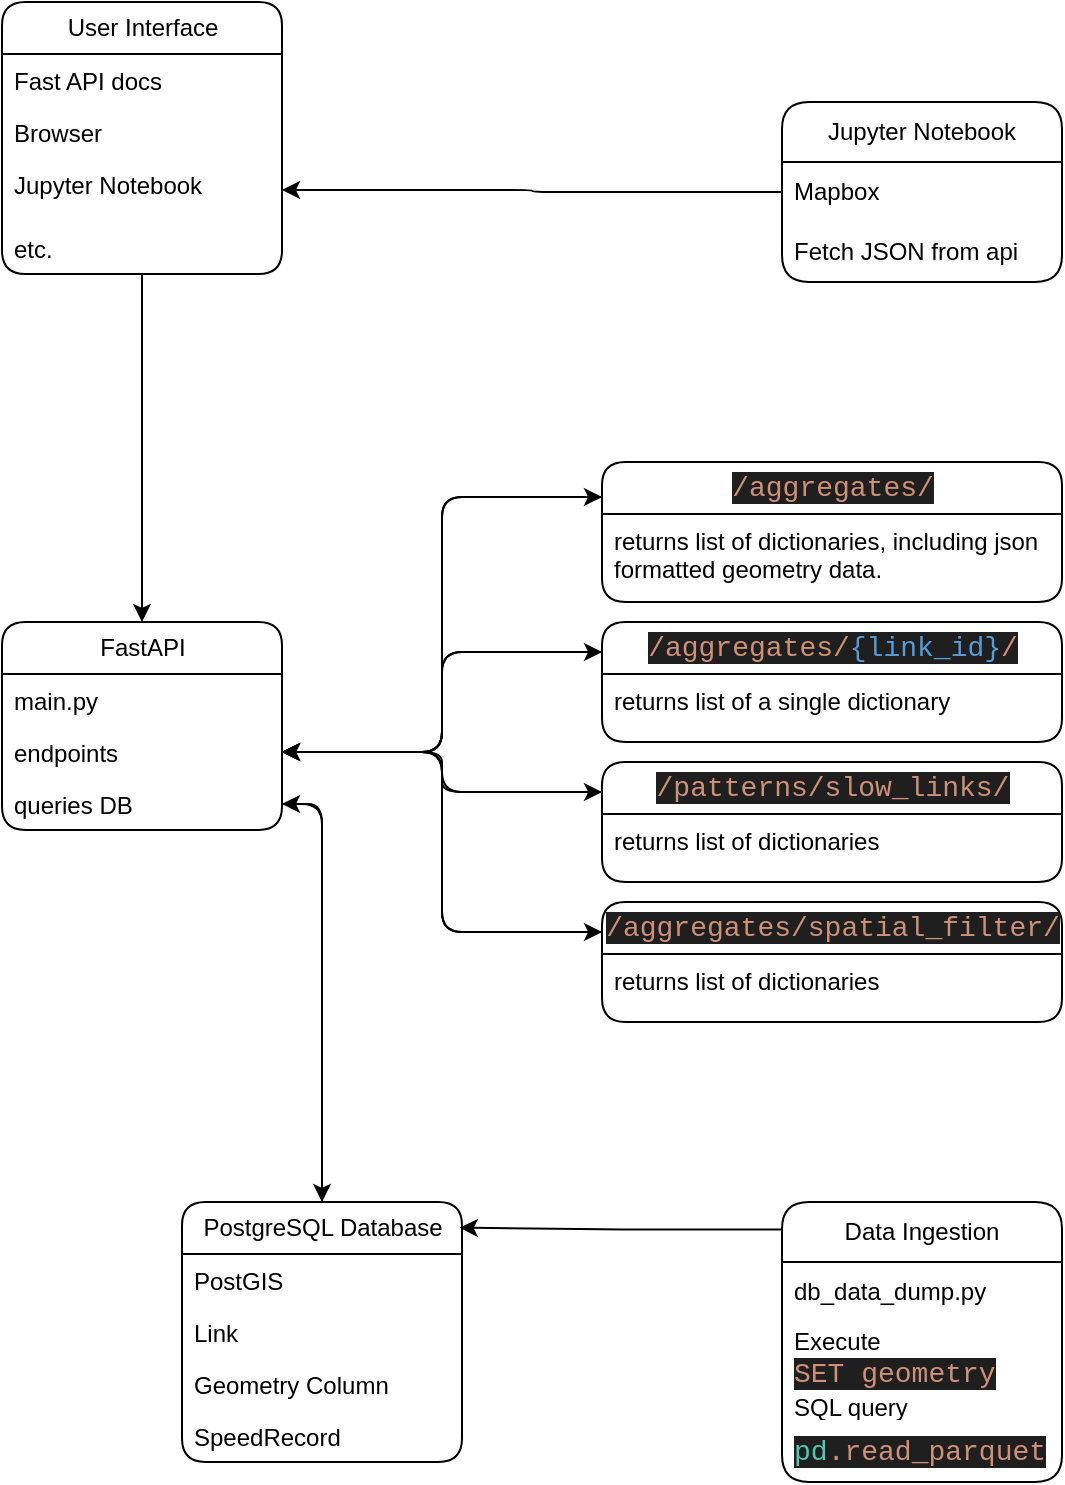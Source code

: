 <mxfile version="27.0.1">
  <diagram name="Page-1" id="yghveTz_ZI2WeUzNJZ3u">
    <mxGraphModel dx="1722" dy="953" grid="1" gridSize="10" guides="1" tooltips="1" connect="1" arrows="0" fold="1" page="1" pageScale="1" pageWidth="850" pageHeight="1100" background="light-dark(#FFFFFF,#1A1A1A)" math="0" shadow="0">
      <root>
        <mxCell id="0" />
        <mxCell id="1" parent="0" />
        <mxCell id="DK7Z-vyXW3vnFTn4phnp-17" style="edgeStyle=orthogonalEdgeStyle;rounded=1;orthogonalLoop=1;jettySize=auto;html=1;entryX=0.5;entryY=0;entryDx=0;entryDy=0;labelBackgroundColor=none;fontColor=default;" edge="1" parent="1" source="k6WkVf92p5_3MgV4niu0-2" target="k6WkVf92p5_3MgV4niu0-16">
          <mxGeometry relative="1" as="geometry">
            <mxPoint x="400" y="490" as="targetPoint" />
          </mxGeometry>
        </mxCell>
        <mxCell id="k6WkVf92p5_3MgV4niu0-2" value="User Interface" style="swimlane;fontStyle=0;childLayout=stackLayout;horizontal=1;startSize=26;horizontalStack=0;resizeParent=1;resizeParentMax=0;resizeLast=0;collapsible=1;marginBottom=0;html=1;fillColor=none;rounded=1;labelBackgroundColor=none;" parent="1" vertex="1">
          <mxGeometry x="250" y="180" width="140" height="136" as="geometry">
            <mxRectangle x="200" y="50" width="120" height="30" as="alternateBounds" />
          </mxGeometry>
        </mxCell>
        <mxCell id="k6WkVf92p5_3MgV4niu0-3" value="Fast API docs" style="text;strokeColor=none;fillColor=none;align=left;verticalAlign=top;spacingLeft=4;spacingRight=4;overflow=hidden;rotatable=0;points=[[0,0.5],[1,0.5]];portConstraint=eastwest;whiteSpace=wrap;html=1;rounded=1;labelBackgroundColor=none;" parent="k6WkVf92p5_3MgV4niu0-2" vertex="1">
          <mxGeometry y="26" width="140" height="26" as="geometry" />
        </mxCell>
        <mxCell id="k6WkVf92p5_3MgV4niu0-4" value="Browser" style="text;strokeColor=none;fillColor=none;align=left;verticalAlign=top;spacingLeft=4;spacingRight=4;overflow=hidden;rotatable=0;points=[[0,0.5],[1,0.5]];portConstraint=eastwest;whiteSpace=wrap;html=1;rounded=1;labelBackgroundColor=none;" parent="k6WkVf92p5_3MgV4niu0-2" vertex="1">
          <mxGeometry y="52" width="140" height="26" as="geometry" />
        </mxCell>
        <mxCell id="k6WkVf92p5_3MgV4niu0-5" value="Jupyter Notebook" style="text;strokeColor=none;fillColor=none;align=left;verticalAlign=top;spacingLeft=4;spacingRight=4;overflow=hidden;rotatable=0;points=[[0,0.5],[1,0.5]];portConstraint=eastwest;whiteSpace=wrap;html=1;rounded=1;labelBackgroundColor=none;" parent="k6WkVf92p5_3MgV4niu0-2" vertex="1">
          <mxGeometry y="78" width="140" height="32" as="geometry" />
        </mxCell>
        <mxCell id="k6WkVf92p5_3MgV4niu0-10" value="etc." style="text;strokeColor=none;fillColor=none;align=left;verticalAlign=top;spacingLeft=4;spacingRight=4;overflow=hidden;rotatable=0;points=[[0,0.5],[1,0.5]];portConstraint=eastwest;whiteSpace=wrap;html=1;rounded=1;labelBackgroundColor=none;" parent="k6WkVf92p5_3MgV4niu0-2" vertex="1">
          <mxGeometry y="110" width="140" height="26" as="geometry" />
        </mxCell>
        <mxCell id="DK7Z-vyXW3vnFTn4phnp-20" style="edgeStyle=orthogonalEdgeStyle;rounded=1;orthogonalLoop=1;jettySize=auto;html=1;exitX=0.5;exitY=0;exitDx=0;exitDy=0;entryX=1;entryY=0.5;entryDx=0;entryDy=0;labelBackgroundColor=none;fontColor=default;" edge="1" parent="1" source="k6WkVf92p5_3MgV4niu0-11" target="k6WkVf92p5_3MgV4niu0-19">
          <mxGeometry relative="1" as="geometry" />
        </mxCell>
        <mxCell id="k6WkVf92p5_3MgV4niu0-11" value="PostgreSQL Database" style="swimlane;fontStyle=0;childLayout=stackLayout;horizontal=1;startSize=26;fillColor=none;horizontalStack=0;resizeParent=1;resizeParentMax=0;resizeLast=0;collapsible=1;marginBottom=0;html=1;rounded=1;labelBackgroundColor=none;" parent="1" vertex="1">
          <mxGeometry x="340" y="780" width="140" height="130" as="geometry" />
        </mxCell>
        <mxCell id="k6WkVf92p5_3MgV4niu0-12" value="PostGIS" style="text;strokeColor=none;fillColor=none;align=left;verticalAlign=top;spacingLeft=4;spacingRight=4;overflow=hidden;rotatable=0;points=[[0,0.5],[1,0.5]];portConstraint=eastwest;whiteSpace=wrap;html=1;rounded=1;labelBackgroundColor=none;" parent="k6WkVf92p5_3MgV4niu0-11" vertex="1">
          <mxGeometry y="26" width="140" height="26" as="geometry" />
        </mxCell>
        <mxCell id="k6WkVf92p5_3MgV4niu0-13" value="Link" style="text;strokeColor=none;fillColor=none;align=left;verticalAlign=top;spacingLeft=4;spacingRight=4;overflow=hidden;rotatable=0;points=[[0,0.5],[1,0.5]];portConstraint=eastwest;whiteSpace=wrap;html=1;rounded=1;labelBackgroundColor=none;" parent="k6WkVf92p5_3MgV4niu0-11" vertex="1">
          <mxGeometry y="52" width="140" height="26" as="geometry" />
        </mxCell>
        <mxCell id="k6WkVf92p5_3MgV4niu0-15" value="Geometry Column" style="text;strokeColor=none;fillColor=none;align=left;verticalAlign=top;spacingLeft=4;spacingRight=4;overflow=hidden;rotatable=0;points=[[0,0.5],[1,0.5]];portConstraint=eastwest;whiteSpace=wrap;html=1;rounded=1;labelBackgroundColor=none;" parent="k6WkVf92p5_3MgV4niu0-11" vertex="1">
          <mxGeometry y="78" width="140" height="26" as="geometry" />
        </mxCell>
        <mxCell id="k6WkVf92p5_3MgV4niu0-14" value="SpeedRecord" style="text;strokeColor=none;fillColor=none;align=left;verticalAlign=top;spacingLeft=4;spacingRight=4;overflow=hidden;rotatable=0;points=[[0,0.5],[1,0.5]];portConstraint=eastwest;whiteSpace=wrap;html=1;rounded=1;labelBackgroundColor=none;" parent="k6WkVf92p5_3MgV4niu0-11" vertex="1">
          <mxGeometry y="104" width="140" height="26" as="geometry" />
        </mxCell>
        <mxCell id="k6WkVf92p5_3MgV4niu0-16" value="FastAPI" style="swimlane;fontStyle=0;childLayout=stackLayout;horizontal=1;startSize=26;fillColor=none;horizontalStack=0;resizeParent=1;resizeParentMax=0;resizeLast=0;collapsible=1;marginBottom=0;html=1;movable=1;resizable=1;rotatable=1;deletable=1;editable=1;locked=0;connectable=1;rounded=1;labelBackgroundColor=none;" parent="1" vertex="1">
          <mxGeometry x="250" y="490" width="140" height="104" as="geometry" />
        </mxCell>
        <mxCell id="k6WkVf92p5_3MgV4niu0-17" value="main.py" style="text;strokeColor=none;fillColor=none;align=left;verticalAlign=top;spacingLeft=4;spacingRight=4;overflow=hidden;rotatable=1;points=[[0,0.5],[1,0.5]];portConstraint=eastwest;whiteSpace=wrap;html=1;movable=1;resizable=1;deletable=1;editable=1;locked=0;connectable=1;rounded=1;labelBackgroundColor=none;" parent="k6WkVf92p5_3MgV4niu0-16" vertex="1">
          <mxGeometry y="26" width="140" height="26" as="geometry" />
        </mxCell>
        <mxCell id="k6WkVf92p5_3MgV4niu0-18" value="endpoints" style="text;strokeColor=none;fillColor=none;align=left;verticalAlign=top;spacingLeft=4;spacingRight=4;overflow=hidden;rotatable=1;points=[[0,0.5],[1,0.5]];portConstraint=eastwest;whiteSpace=wrap;html=1;movable=1;resizable=1;deletable=1;editable=1;locked=0;connectable=1;rounded=1;labelBackgroundColor=none;" parent="k6WkVf92p5_3MgV4niu0-16" vertex="1">
          <mxGeometry y="52" width="140" height="26" as="geometry" />
        </mxCell>
        <mxCell id="k6WkVf92p5_3MgV4niu0-19" value="queries DB" style="text;strokeColor=none;fillColor=none;align=left;verticalAlign=top;spacingLeft=4;spacingRight=4;overflow=hidden;rotatable=1;points=[[0,0.5],[1,0.5]];portConstraint=eastwest;whiteSpace=wrap;html=1;movable=1;resizable=1;deletable=1;editable=1;locked=0;connectable=1;rounded=1;labelBackgroundColor=none;" parent="k6WkVf92p5_3MgV4niu0-16" vertex="1">
          <mxGeometry y="78" width="140" height="26" as="geometry" />
        </mxCell>
        <mxCell id="DK7Z-vyXW3vnFTn4phnp-21" style="edgeStyle=orthogonalEdgeStyle;rounded=1;orthogonalLoop=1;jettySize=auto;html=1;exitX=0;exitY=0.25;exitDx=0;exitDy=0;entryX=1;entryY=0.5;entryDx=0;entryDy=0;labelBackgroundColor=none;fontColor=default;" edge="1" parent="1" source="k6WkVf92p5_3MgV4niu0-20" target="k6WkVf92p5_3MgV4niu0-18">
          <mxGeometry relative="1" as="geometry" />
        </mxCell>
        <mxCell id="k6WkVf92p5_3MgV4niu0-20" value="&lt;div data-darkreader-inline-bgcolor=&quot;&quot; data-darkreader-inline-color=&quot;&quot; style=&quot;font-family: Consolas, &amp;quot;Courier New&amp;quot;, monospace; font-size: 14px; line-height: 19px; white-space-collapse: preserve; --darkreader-inline-color: var(--darkreader-text-3e3e3e, #c1bbb3); --darkreader-inline-bgcolor: var(--darkreader-background-d2d2d2, #313638);&quot;&gt;&lt;div data-darkreader-inline-bgcolor=&quot;&quot; data-darkreader-inline-color=&quot;&quot; style=&quot;line-height: 19px; --darkreader-inline-color: var(--darkreader-text-cccccc, #c8c3bc); --darkreader-inline-bgcolor: var(--darkreader-background-1f1f1f, #17191a);&quot;&gt;&lt;span data-darkreader-inline-color=&quot;&quot; style=&quot;--darkreader-inline-color: var(--darkreader-text-ce9178, #cf947b); background-color: light-dark(rgb(31, 31, 31), rgb(26, 26, 26));&quot;&gt;&lt;font style=&quot;color: light-dark(rgb(206, 145, 120), rgb(255, 181, 112));&quot;&gt;/aggregates/&lt;/font&gt;&lt;/span&gt;&lt;/div&gt;&lt;/div&gt;" style="swimlane;fontStyle=0;childLayout=stackLayout;horizontal=1;startSize=26;fillColor=none;horizontalStack=0;resizeParent=1;resizeParentMax=0;resizeLast=0;collapsible=1;marginBottom=0;html=1;movable=1;resizable=1;rotatable=1;deletable=1;editable=1;locked=0;connectable=1;rounded=1;labelBackgroundColor=none;" parent="1" vertex="1">
          <mxGeometry x="550" y="410" width="230" height="70" as="geometry" />
        </mxCell>
        <mxCell id="k6WkVf92p5_3MgV4niu0-21" value="returns list of dictionaries, including json formatted geometry data." style="text;strokeColor=none;fillColor=none;align=left;verticalAlign=top;spacingLeft=4;spacingRight=4;overflow=hidden;rotatable=1;points=[[0,0.5],[1,0.5]];portConstraint=eastwest;whiteSpace=wrap;html=1;movable=1;resizable=1;deletable=1;editable=1;locked=0;connectable=1;rounded=1;labelBackgroundColor=none;" parent="k6WkVf92p5_3MgV4niu0-20" vertex="1">
          <mxGeometry y="26" width="230" height="44" as="geometry" />
        </mxCell>
        <mxCell id="DK7Z-vyXW3vnFTn4phnp-22" style="edgeStyle=orthogonalEdgeStyle;rounded=1;orthogonalLoop=1;jettySize=auto;html=1;exitX=0;exitY=0.25;exitDx=0;exitDy=0;entryX=1;entryY=0.5;entryDx=0;entryDy=0;labelBackgroundColor=none;fontColor=default;" edge="1" parent="1" source="WqStAZTgpM98kzrqg9aF-1" target="k6WkVf92p5_3MgV4niu0-18">
          <mxGeometry relative="1" as="geometry" />
        </mxCell>
        <mxCell id="WqStAZTgpM98kzrqg9aF-1" value="&lt;div data-darkreader-inline-bgcolor=&quot;&quot; data-darkreader-inline-color=&quot;&quot; style=&quot;font-family: Consolas, &amp;quot;Courier New&amp;quot;, monospace; font-size: 14px; line-height: 19px; white-space-collapse: preserve; --darkreader-inline-color: var(--darkreader-text-3e3e3e, #c1bbb3); --darkreader-inline-bgcolor: var(--darkreader-background-d2d2d2, #313638);&quot;&gt;&lt;div data-darkreader-inline-bgcolor=&quot;&quot; data-darkreader-inline-color=&quot;&quot; style=&quot;line-height: 19px; --darkreader-inline-color: var(--darkreader-text-3e3e3e, #c1bbb3); --darkreader-inline-bgcolor: var(--darkreader-background-d2d2d2, #313638);&quot;&gt;&lt;div data-darkreader-inline-bgcolor=&quot;&quot; data-darkreader-inline-color=&quot;&quot; style=&quot;line-height: 19px; --darkreader-inline-color: var(--darkreader-text-cccccc, #c8c3bc); --darkreader-inline-bgcolor: var(--darkreader-background-1f1f1f, #17191a);&quot;&gt;&lt;font style=&quot;background-color: light-dark(rgb(31, 31, 31), rgb(26, 26, 26));&quot;&gt;&lt;span data-darkreader-inline-color=&quot;&quot; style=&quot;--darkreader-inline-color: var(--darkreader-text-ce9178, #cf947b);&quot;&gt;&lt;font style=&quot;color: light-dark(rgb(206, 145, 120), rgb(255, 181, 112));&quot;&gt;/aggregates/&lt;/font&gt;&lt;/span&gt;&lt;span data-darkreader-inline-color=&quot;&quot; style=&quot;--darkreader-inline-color: var(--darkreader-text-569cd6, #60a4d8);&quot;&gt;&lt;font style=&quot;color: light-dark(rgb(86, 156, 214), rgb(126, 166, 224));&quot;&gt;{link_id}&lt;/font&gt;&lt;/span&gt;&lt;span data-darkreader-inline-color=&quot;&quot; style=&quot;--darkreader-inline-color: var(--darkreader-text-ce9178, #cf947b);&quot;&gt;&lt;font style=&quot;color: light-dark(rgb(206, 145, 120), rgb(255, 181, 112));&quot;&gt;/&lt;/font&gt;&lt;/span&gt;&lt;/font&gt;&lt;/div&gt;&lt;/div&gt;&lt;/div&gt;" style="swimlane;fontStyle=0;childLayout=stackLayout;horizontal=1;startSize=26;fillColor=none;horizontalStack=0;resizeParent=1;resizeParentMax=0;resizeLast=0;collapsible=1;marginBottom=0;html=1;movable=1;resizable=1;rotatable=1;deletable=1;editable=1;locked=0;connectable=1;rounded=1;labelBackgroundColor=none;" parent="1" vertex="1">
          <mxGeometry x="550" y="490" width="230" height="60" as="geometry" />
        </mxCell>
        <mxCell id="WqStAZTgpM98kzrqg9aF-2" value="returns list of a single dictionary" style="text;strokeColor=none;fillColor=none;align=left;verticalAlign=top;spacingLeft=4;spacingRight=4;overflow=hidden;rotatable=1;points=[[0,0.5],[1,0.5]];portConstraint=eastwest;whiteSpace=wrap;html=1;movable=1;resizable=1;deletable=1;editable=1;locked=0;connectable=1;rounded=1;labelBackgroundColor=none;" parent="WqStAZTgpM98kzrqg9aF-1" vertex="1">
          <mxGeometry y="26" width="230" height="34" as="geometry" />
        </mxCell>
        <mxCell id="DK7Z-vyXW3vnFTn4phnp-23" style="edgeStyle=orthogonalEdgeStyle;rounded=1;orthogonalLoop=1;jettySize=auto;html=1;exitX=0;exitY=0.25;exitDx=0;exitDy=0;entryX=1;entryY=0.5;entryDx=0;entryDy=0;labelBackgroundColor=none;fontColor=default;" edge="1" parent="1" source="WqStAZTgpM98kzrqg9aF-3" target="k6WkVf92p5_3MgV4niu0-18">
          <mxGeometry relative="1" as="geometry" />
        </mxCell>
        <mxCell id="WqStAZTgpM98kzrqg9aF-3" value="&lt;div data-darkreader-inline-bgcolor=&quot;&quot; data-darkreader-inline-color=&quot;&quot; style=&quot;font-family: Consolas, &amp;quot;Courier New&amp;quot;, monospace; font-size: 14px; line-height: 19px; white-space-collapse: preserve; --darkreader-inline-color: var(--darkreader-text-3e3e3e, #c1bbb3); --darkreader-inline-bgcolor: var(--darkreader-background-d2d2d2, #313638);&quot;&gt;&lt;div data-darkreader-inline-bgcolor=&quot;&quot; data-darkreader-inline-color=&quot;&quot; style=&quot;line-height: 19px; --darkreader-inline-color: var(--darkreader-text-3e3e3e, #c1bbb3); --darkreader-inline-bgcolor: var(--darkreader-background-d2d2d2, #313638);&quot;&gt;&lt;div data-darkreader-inline-bgcolor=&quot;&quot; data-darkreader-inline-color=&quot;&quot; style=&quot;line-height: 19px; --darkreader-inline-color: var(--darkreader-text-cccccc, #c8c3bc); --darkreader-inline-bgcolor: var(--darkreader-background-1f1f1f, #17191a);&quot;&gt;&lt;span data-darkreader-inline-color=&quot;&quot; style=&quot;--darkreader-inline-color: var(--darkreader-text-ce9178, #cf947b); background-color: light-dark(rgb(31, 31, 31), rgb(26, 26, 26));&quot;&gt;&lt;font style=&quot;color: light-dark(rgb(206, 145, 120), rgb(255, 181, 112));&quot;&gt;/patterns/slow_links/&lt;/font&gt;&lt;/span&gt;&lt;/div&gt;&lt;/div&gt;&lt;/div&gt;" style="swimlane;fontStyle=0;childLayout=stackLayout;horizontal=1;startSize=26;fillColor=none;horizontalStack=0;resizeParent=1;resizeParentMax=0;resizeLast=0;collapsible=1;marginBottom=0;html=1;movable=1;resizable=1;rotatable=1;deletable=1;editable=1;locked=0;connectable=1;rounded=1;labelBackgroundColor=none;" parent="1" vertex="1">
          <mxGeometry x="550" y="560" width="230" height="60" as="geometry" />
        </mxCell>
        <mxCell id="WqStAZTgpM98kzrqg9aF-4" value="returns list of dictionaries" style="text;strokeColor=none;fillColor=none;align=left;verticalAlign=top;spacingLeft=4;spacingRight=4;overflow=hidden;rotatable=1;points=[[0,0.5],[1,0.5]];portConstraint=eastwest;whiteSpace=wrap;html=1;movable=1;resizable=1;deletable=1;editable=1;locked=0;connectable=1;rounded=1;labelBackgroundColor=none;" parent="WqStAZTgpM98kzrqg9aF-3" vertex="1">
          <mxGeometry y="26" width="230" height="34" as="geometry" />
        </mxCell>
        <mxCell id="DK7Z-vyXW3vnFTn4phnp-24" style="edgeStyle=orthogonalEdgeStyle;rounded=1;orthogonalLoop=1;jettySize=auto;html=1;exitX=0;exitY=0.25;exitDx=0;exitDy=0;entryX=1;entryY=0.5;entryDx=0;entryDy=0;labelBackgroundColor=none;fontColor=default;" edge="1" parent="1" source="WqStAZTgpM98kzrqg9aF-5" target="k6WkVf92p5_3MgV4niu0-18">
          <mxGeometry relative="1" as="geometry" />
        </mxCell>
        <mxCell id="WqStAZTgpM98kzrqg9aF-5" value="&lt;div data-darkreader-inline-bgcolor=&quot;&quot; data-darkreader-inline-color=&quot;&quot; style=&quot;font-family: Consolas, &amp;quot;Courier New&amp;quot;, monospace; font-size: 14px; line-height: 19px; white-space-collapse: preserve; --darkreader-inline-color: var(--darkreader-text-3e3e3e, #c1bbb3); --darkreader-inline-bgcolor: var(--darkreader-background-d2d2d2, #313638);&quot;&gt;&lt;div data-darkreader-inline-bgcolor=&quot;&quot; data-darkreader-inline-color=&quot;&quot; style=&quot;line-height: 19px; --darkreader-inline-color: var(--darkreader-text-3e3e3e, #c1bbb3); --darkreader-inline-bgcolor: var(--darkreader-background-d2d2d2, #313638);&quot;&gt;&lt;div data-darkreader-inline-bgcolor=&quot;&quot; data-darkreader-inline-color=&quot;&quot; style=&quot;line-height: 19px; --darkreader-inline-color: var(--darkreader-text-3e3e3e, #c1bbb3); --darkreader-inline-bgcolor: var(--darkreader-background-d2d2d2, #313638);&quot;&gt;&lt;div data-darkreader-inline-bgcolor=&quot;&quot; data-darkreader-inline-color=&quot;&quot; style=&quot;line-height: 19px; --darkreader-inline-color: var(--darkreader-text-cccccc, #c8c3bc); --darkreader-inline-bgcolor: var(--darkreader-background-1f1f1f, #17191a);&quot;&gt;&lt;span data-darkreader-inline-color=&quot;&quot; style=&quot;--darkreader-inline-color: var(--darkreader-text-ce9178, #cf947b); background-color: light-dark(rgb(31, 31, 31), rgb(26, 26, 26));&quot;&gt;&lt;font style=&quot;color: light-dark(rgb(206, 145, 120), rgb(255, 181, 112));&quot;&gt;/aggregates/spatial_filter/&lt;/font&gt;&lt;/span&gt;&lt;/div&gt;&lt;/div&gt;&lt;/div&gt;&lt;/div&gt;" style="swimlane;fontStyle=0;childLayout=stackLayout;horizontal=1;startSize=26;fillColor=none;horizontalStack=0;resizeParent=1;resizeParentMax=0;resizeLast=0;collapsible=1;marginBottom=0;html=1;movable=1;resizable=1;rotatable=1;deletable=1;editable=1;locked=0;connectable=1;rounded=1;labelBackgroundColor=none;" parent="1" vertex="1">
          <mxGeometry x="550" y="630" width="230" height="60" as="geometry" />
        </mxCell>
        <mxCell id="WqStAZTgpM98kzrqg9aF-6" value="returns list of dictionaries" style="text;strokeColor=none;fillColor=none;align=left;verticalAlign=top;spacingLeft=4;spacingRight=4;overflow=hidden;rotatable=1;points=[[0,0.5],[1,0.5]];portConstraint=eastwest;whiteSpace=wrap;html=1;movable=1;resizable=1;deletable=1;editable=1;locked=0;connectable=1;rounded=1;labelBackgroundColor=none;" parent="WqStAZTgpM98kzrqg9aF-5" vertex="1">
          <mxGeometry y="26" width="230" height="34" as="geometry" />
        </mxCell>
        <mxCell id="DK7Z-vyXW3vnFTn4phnp-3" style="edgeStyle=orthogonalEdgeStyle;rounded=1;orthogonalLoop=1;jettySize=auto;html=1;exitX=1;exitY=0.5;exitDx=0;exitDy=0;entryX=0;entryY=0.25;entryDx=0;entryDy=0;movable=1;resizable=1;rotatable=1;deletable=1;editable=1;locked=0;connectable=1;labelBackgroundColor=none;fontColor=default;" edge="1" parent="1" source="k6WkVf92p5_3MgV4niu0-18" target="k6WkVf92p5_3MgV4niu0-20">
          <mxGeometry relative="1" as="geometry" />
        </mxCell>
        <mxCell id="DK7Z-vyXW3vnFTn4phnp-4" style="edgeStyle=orthogonalEdgeStyle;rounded=1;orthogonalLoop=1;jettySize=auto;html=1;exitX=1;exitY=0.5;exitDx=0;exitDy=0;entryX=0;entryY=0.25;entryDx=0;entryDy=0;verticalAlign=middle;movable=1;resizable=1;rotatable=1;deletable=1;editable=1;locked=0;connectable=1;labelBackgroundColor=none;fontColor=default;" edge="1" parent="1" source="k6WkVf92p5_3MgV4niu0-18" target="WqStAZTgpM98kzrqg9aF-1">
          <mxGeometry relative="1" as="geometry" />
        </mxCell>
        <mxCell id="DK7Z-vyXW3vnFTn4phnp-6" style="edgeStyle=orthogonalEdgeStyle;rounded=1;orthogonalLoop=1;jettySize=auto;html=1;entryX=0;entryY=0.25;entryDx=0;entryDy=0;movable=1;resizable=1;rotatable=1;deletable=1;editable=1;locked=0;connectable=1;labelBackgroundColor=none;fontColor=default;" edge="1" parent="1" source="k6WkVf92p5_3MgV4niu0-18" target="WqStAZTgpM98kzrqg9aF-5">
          <mxGeometry relative="1" as="geometry" />
        </mxCell>
        <mxCell id="DK7Z-vyXW3vnFTn4phnp-7" value="Data Ingestion" style="swimlane;fontStyle=0;childLayout=stackLayout;horizontal=1;startSize=30;horizontalStack=0;resizeParent=1;resizeParentMax=0;resizeLast=0;collapsible=1;marginBottom=0;whiteSpace=wrap;html=1;rounded=1;labelBackgroundColor=none;" vertex="1" parent="1">
          <mxGeometry x="640" y="780" width="140" height="140" as="geometry" />
        </mxCell>
        <mxCell id="DK7Z-vyXW3vnFTn4phnp-8" value="db_data_dump.py" style="text;strokeColor=none;fillColor=none;align=left;verticalAlign=middle;spacingLeft=4;spacingRight=4;overflow=hidden;points=[[0,0.5],[1,0.5]];portConstraint=eastwest;rotatable=0;whiteSpace=wrap;html=1;rounded=1;labelBackgroundColor=none;" vertex="1" parent="DK7Z-vyXW3vnFTn4phnp-7">
          <mxGeometry y="30" width="140" height="30" as="geometry" />
        </mxCell>
        <mxCell id="DK7Z-vyXW3vnFTn4phnp-9" value="Execute&lt;br&gt;&lt;div style=&quot;font-family: Consolas, &amp;quot;Courier New&amp;quot;, monospace; font-size: 14px; line-height: 19px; white-space: pre;&quot;&gt;&lt;span style=&quot;background-color: light-dark(rgb(31, 31, 31), rgb(26, 26, 26));&quot;&gt;&lt;font style=&quot;color: light-dark(rgb(206, 145, 120), rgb(255, 181, 112));&quot;&gt;SET geometry&lt;/font&gt;&lt;/span&gt;&lt;/div&gt;SQL query" style="text;strokeColor=none;fillColor=none;align=left;verticalAlign=middle;spacingLeft=4;spacingRight=4;overflow=hidden;points=[[0,0.5],[1,0.5]];portConstraint=eastwest;rotatable=0;whiteSpace=wrap;html=1;rounded=1;labelBackgroundColor=none;" vertex="1" parent="DK7Z-vyXW3vnFTn4phnp-7">
          <mxGeometry y="60" width="140" height="50" as="geometry" />
        </mxCell>
        <mxCell id="DK7Z-vyXW3vnFTn4phnp-10" value="&lt;div style=&quot;font-family: Consolas, &amp;quot;Courier New&amp;quot;, monospace; font-size: 14px; line-height: 19px; white-space: pre;&quot;&gt;&lt;span style=&quot;background-color: light-dark(rgb(31, 31, 31), rgb(26, 26, 26));&quot;&gt;&lt;span&gt;&lt;font style=&quot;color: light-dark(rgb(78, 201, 176), rgb(151, 208, 119));&quot;&gt;pd&lt;/font&gt;&lt;/span&gt;&lt;font style=&quot;color: light-dark(rgb(206, 145, 120), rgb(255, 181, 112));&quot;&gt;.&lt;span&gt;read_parquet&lt;/span&gt;&lt;/font&gt;&lt;/span&gt;&lt;/div&gt;" style="text;strokeColor=none;fillColor=none;align=left;verticalAlign=middle;spacingLeft=4;spacingRight=4;overflow=hidden;points=[[0,0.5],[1,0.5]];portConstraint=eastwest;rotatable=0;whiteSpace=wrap;html=1;rounded=1;labelBackgroundColor=none;" vertex="1" parent="DK7Z-vyXW3vnFTn4phnp-7">
          <mxGeometry y="110" width="140" height="30" as="geometry" />
        </mxCell>
        <mxCell id="DK7Z-vyXW3vnFTn4phnp-11" style="edgeStyle=orthogonalEdgeStyle;rounded=1;orthogonalLoop=1;jettySize=auto;html=1;exitX=1;exitY=0.5;exitDx=0;exitDy=0;entryX=0;entryY=0.25;entryDx=0;entryDy=0;movable=1;resizable=1;rotatable=1;deletable=1;editable=1;locked=0;connectable=1;labelBackgroundColor=none;fontColor=default;" edge="1" parent="1" source="k6WkVf92p5_3MgV4niu0-18" target="WqStAZTgpM98kzrqg9aF-3">
          <mxGeometry relative="1" as="geometry" />
        </mxCell>
        <mxCell id="DK7Z-vyXW3vnFTn4phnp-19" style="edgeStyle=orthogonalEdgeStyle;rounded=1;orthogonalLoop=1;jettySize=auto;html=1;exitX=1;exitY=0.5;exitDx=0;exitDy=0;entryX=0.5;entryY=0;entryDx=0;entryDy=0;labelBackgroundColor=none;fontColor=default;" edge="1" parent="1" source="k6WkVf92p5_3MgV4niu0-19" target="k6WkVf92p5_3MgV4niu0-11">
          <mxGeometry relative="1" as="geometry" />
        </mxCell>
        <mxCell id="DK7Z-vyXW3vnFTn4phnp-29" value="Jupyter Notebook" style="swimlane;fontStyle=0;childLayout=stackLayout;horizontal=1;startSize=30;horizontalStack=0;resizeParent=1;resizeParentMax=0;resizeLast=0;collapsible=1;marginBottom=0;whiteSpace=wrap;html=1;rounded=1;labelBackgroundColor=none;" vertex="1" parent="1">
          <mxGeometry x="640" y="230" width="140" height="90" as="geometry" />
        </mxCell>
        <mxCell id="DK7Z-vyXW3vnFTn4phnp-30" value="Mapbox" style="text;strokeColor=none;fillColor=none;align=left;verticalAlign=middle;spacingLeft=4;spacingRight=4;overflow=hidden;points=[[0,0.5],[1,0.5]];portConstraint=eastwest;rotatable=0;whiteSpace=wrap;html=1;rounded=1;labelBackgroundColor=none;" vertex="1" parent="DK7Z-vyXW3vnFTn4phnp-29">
          <mxGeometry y="30" width="140" height="30" as="geometry" />
        </mxCell>
        <mxCell id="DK7Z-vyXW3vnFTn4phnp-31" value="Fetch JSON from api" style="text;strokeColor=none;fillColor=none;align=left;verticalAlign=middle;spacingLeft=4;spacingRight=4;overflow=hidden;points=[[0,0.5],[1,0.5]];portConstraint=eastwest;rotatable=0;whiteSpace=wrap;html=1;rounded=1;labelBackgroundColor=none;" vertex="1" parent="DK7Z-vyXW3vnFTn4phnp-29">
          <mxGeometry y="60" width="140" height="30" as="geometry" />
        </mxCell>
        <mxCell id="DK7Z-vyXW3vnFTn4phnp-33" style="edgeStyle=orthogonalEdgeStyle;rounded=1;orthogonalLoop=1;jettySize=auto;html=1;exitX=0;exitY=0.5;exitDx=0;exitDy=0;entryX=1;entryY=0.5;entryDx=0;entryDy=0;labelBackgroundColor=none;fontColor=default;" edge="1" parent="1" source="DK7Z-vyXW3vnFTn4phnp-30" target="k6WkVf92p5_3MgV4niu0-5">
          <mxGeometry relative="1" as="geometry" />
        </mxCell>
        <mxCell id="DK7Z-vyXW3vnFTn4phnp-37" style="edgeStyle=orthogonalEdgeStyle;rounded=1;orthogonalLoop=1;jettySize=auto;html=1;exitX=-0.002;exitY=0.098;exitDx=0;exitDy=0;entryX=0.992;entryY=0.099;entryDx=0;entryDy=0;entryPerimeter=0;exitPerimeter=0;labelBackgroundColor=none;fontColor=default;" edge="1" parent="1" source="DK7Z-vyXW3vnFTn4phnp-7" target="k6WkVf92p5_3MgV4niu0-11">
          <mxGeometry relative="1" as="geometry" />
        </mxCell>
      </root>
    </mxGraphModel>
  </diagram>
</mxfile>
